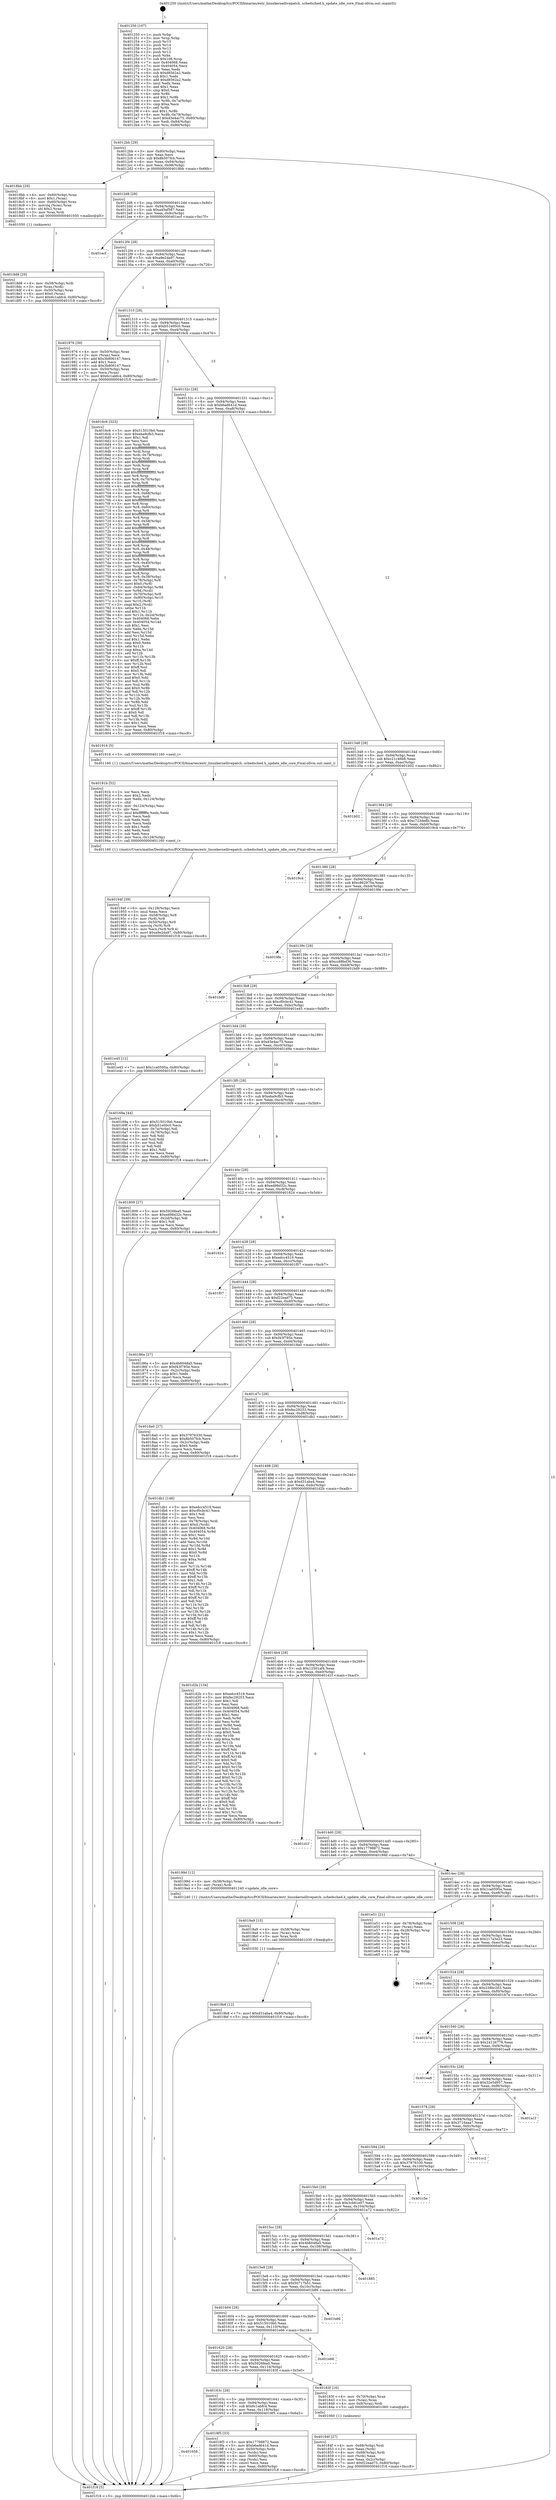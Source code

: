 digraph "0x401250" {
  label = "0x401250 (/mnt/c/Users/mathe/Desktop/tcc/POCII/binaries/extr_linuxkernellivepatch..schedsched.h_update_idle_core_Final-ollvm.out::main(0))"
  labelloc = "t"
  node[shape=record]

  Entry [label="",width=0.3,height=0.3,shape=circle,fillcolor=black,style=filled]
  "0x4012bb" [label="{
     0x4012bb [29]\l
     | [instrs]\l
     &nbsp;&nbsp;0x4012bb \<+3\>: mov -0x80(%rbp),%eax\l
     &nbsp;&nbsp;0x4012be \<+2\>: mov %eax,%ecx\l
     &nbsp;&nbsp;0x4012c0 \<+6\>: sub $0x8b507fcb,%ecx\l
     &nbsp;&nbsp;0x4012c6 \<+6\>: mov %eax,-0x94(%rbp)\l
     &nbsp;&nbsp;0x4012cc \<+6\>: mov %ecx,-0x98(%rbp)\l
     &nbsp;&nbsp;0x4012d2 \<+6\>: je 00000000004018bb \<main+0x66b\>\l
  }"]
  "0x4018bb" [label="{
     0x4018bb [29]\l
     | [instrs]\l
     &nbsp;&nbsp;0x4018bb \<+4\>: mov -0x60(%rbp),%rax\l
     &nbsp;&nbsp;0x4018bf \<+6\>: movl $0x1,(%rax)\l
     &nbsp;&nbsp;0x4018c5 \<+4\>: mov -0x60(%rbp),%rax\l
     &nbsp;&nbsp;0x4018c9 \<+3\>: movslq (%rax),%rax\l
     &nbsp;&nbsp;0x4018cc \<+4\>: shl $0x2,%rax\l
     &nbsp;&nbsp;0x4018d0 \<+3\>: mov %rax,%rdi\l
     &nbsp;&nbsp;0x4018d3 \<+5\>: call 0000000000401050 \<malloc@plt\>\l
     | [calls]\l
     &nbsp;&nbsp;0x401050 \{1\} (unknown)\l
  }"]
  "0x4012d8" [label="{
     0x4012d8 [28]\l
     | [instrs]\l
     &nbsp;&nbsp;0x4012d8 \<+5\>: jmp 00000000004012dd \<main+0x8d\>\l
     &nbsp;&nbsp;0x4012dd \<+6\>: mov -0x94(%rbp),%eax\l
     &nbsp;&nbsp;0x4012e3 \<+5\>: sub $0xa45af587,%eax\l
     &nbsp;&nbsp;0x4012e8 \<+6\>: mov %eax,-0x9c(%rbp)\l
     &nbsp;&nbsp;0x4012ee \<+6\>: je 0000000000401ecf \<main+0xc7f\>\l
  }"]
  Exit [label="",width=0.3,height=0.3,shape=circle,fillcolor=black,style=filled,peripheries=2]
  "0x401ecf" [label="{
     0x401ecf\l
  }", style=dashed]
  "0x4012f4" [label="{
     0x4012f4 [28]\l
     | [instrs]\l
     &nbsp;&nbsp;0x4012f4 \<+5\>: jmp 00000000004012f9 \<main+0xa9\>\l
     &nbsp;&nbsp;0x4012f9 \<+6\>: mov -0x94(%rbp),%eax\l
     &nbsp;&nbsp;0x4012ff \<+5\>: sub $0xa9e2da97,%eax\l
     &nbsp;&nbsp;0x401304 \<+6\>: mov %eax,-0xa0(%rbp)\l
     &nbsp;&nbsp;0x40130a \<+6\>: je 0000000000401976 \<main+0x726\>\l
  }"]
  "0x4019b8" [label="{
     0x4019b8 [12]\l
     | [instrs]\l
     &nbsp;&nbsp;0x4019b8 \<+7\>: movl $0xd31aba4,-0x80(%rbp)\l
     &nbsp;&nbsp;0x4019bf \<+5\>: jmp 0000000000401f18 \<main+0xcc8\>\l
  }"]
  "0x401976" [label="{
     0x401976 [39]\l
     | [instrs]\l
     &nbsp;&nbsp;0x401976 \<+4\>: mov -0x50(%rbp),%rax\l
     &nbsp;&nbsp;0x40197a \<+2\>: mov (%rax),%ecx\l
     &nbsp;&nbsp;0x40197c \<+6\>: add $0x3b806147,%ecx\l
     &nbsp;&nbsp;0x401982 \<+3\>: add $0x1,%ecx\l
     &nbsp;&nbsp;0x401985 \<+6\>: sub $0x3b806147,%ecx\l
     &nbsp;&nbsp;0x40198b \<+4\>: mov -0x50(%rbp),%rax\l
     &nbsp;&nbsp;0x40198f \<+2\>: mov %ecx,(%rax)\l
     &nbsp;&nbsp;0x401991 \<+7\>: movl $0x6c1abfc4,-0x80(%rbp)\l
     &nbsp;&nbsp;0x401998 \<+5\>: jmp 0000000000401f18 \<main+0xcc8\>\l
  }"]
  "0x401310" [label="{
     0x401310 [28]\l
     | [instrs]\l
     &nbsp;&nbsp;0x401310 \<+5\>: jmp 0000000000401315 \<main+0xc5\>\l
     &nbsp;&nbsp;0x401315 \<+6\>: mov -0x94(%rbp),%eax\l
     &nbsp;&nbsp;0x40131b \<+5\>: sub $0xb51e00c0,%eax\l
     &nbsp;&nbsp;0x401320 \<+6\>: mov %eax,-0xa4(%rbp)\l
     &nbsp;&nbsp;0x401326 \<+6\>: je 00000000004016c6 \<main+0x476\>\l
  }"]
  "0x4019a9" [label="{
     0x4019a9 [15]\l
     | [instrs]\l
     &nbsp;&nbsp;0x4019a9 \<+4\>: mov -0x58(%rbp),%rax\l
     &nbsp;&nbsp;0x4019ad \<+3\>: mov (%rax),%rax\l
     &nbsp;&nbsp;0x4019b0 \<+3\>: mov %rax,%rdi\l
     &nbsp;&nbsp;0x4019b3 \<+5\>: call 0000000000401030 \<free@plt\>\l
     | [calls]\l
     &nbsp;&nbsp;0x401030 \{1\} (unknown)\l
  }"]
  "0x4016c6" [label="{
     0x4016c6 [323]\l
     | [instrs]\l
     &nbsp;&nbsp;0x4016c6 \<+5\>: mov $0x515010b0,%eax\l
     &nbsp;&nbsp;0x4016cb \<+5\>: mov $0xeba9cfb3,%ecx\l
     &nbsp;&nbsp;0x4016d0 \<+2\>: mov $0x1,%dl\l
     &nbsp;&nbsp;0x4016d2 \<+2\>: xor %esi,%esi\l
     &nbsp;&nbsp;0x4016d4 \<+3\>: mov %rsp,%rdi\l
     &nbsp;&nbsp;0x4016d7 \<+4\>: add $0xfffffffffffffff0,%rdi\l
     &nbsp;&nbsp;0x4016db \<+3\>: mov %rdi,%rsp\l
     &nbsp;&nbsp;0x4016de \<+4\>: mov %rdi,-0x78(%rbp)\l
     &nbsp;&nbsp;0x4016e2 \<+3\>: mov %rsp,%rdi\l
     &nbsp;&nbsp;0x4016e5 \<+4\>: add $0xfffffffffffffff0,%rdi\l
     &nbsp;&nbsp;0x4016e9 \<+3\>: mov %rdi,%rsp\l
     &nbsp;&nbsp;0x4016ec \<+3\>: mov %rsp,%r8\l
     &nbsp;&nbsp;0x4016ef \<+4\>: add $0xfffffffffffffff0,%r8\l
     &nbsp;&nbsp;0x4016f3 \<+3\>: mov %r8,%rsp\l
     &nbsp;&nbsp;0x4016f6 \<+4\>: mov %r8,-0x70(%rbp)\l
     &nbsp;&nbsp;0x4016fa \<+3\>: mov %rsp,%r8\l
     &nbsp;&nbsp;0x4016fd \<+4\>: add $0xfffffffffffffff0,%r8\l
     &nbsp;&nbsp;0x401701 \<+3\>: mov %r8,%rsp\l
     &nbsp;&nbsp;0x401704 \<+4\>: mov %r8,-0x68(%rbp)\l
     &nbsp;&nbsp;0x401708 \<+3\>: mov %rsp,%r8\l
     &nbsp;&nbsp;0x40170b \<+4\>: add $0xfffffffffffffff0,%r8\l
     &nbsp;&nbsp;0x40170f \<+3\>: mov %r8,%rsp\l
     &nbsp;&nbsp;0x401712 \<+4\>: mov %r8,-0x60(%rbp)\l
     &nbsp;&nbsp;0x401716 \<+3\>: mov %rsp,%r8\l
     &nbsp;&nbsp;0x401719 \<+4\>: add $0xfffffffffffffff0,%r8\l
     &nbsp;&nbsp;0x40171d \<+3\>: mov %r8,%rsp\l
     &nbsp;&nbsp;0x401720 \<+4\>: mov %r8,-0x58(%rbp)\l
     &nbsp;&nbsp;0x401724 \<+3\>: mov %rsp,%r8\l
     &nbsp;&nbsp;0x401727 \<+4\>: add $0xfffffffffffffff0,%r8\l
     &nbsp;&nbsp;0x40172b \<+3\>: mov %r8,%rsp\l
     &nbsp;&nbsp;0x40172e \<+4\>: mov %r8,-0x50(%rbp)\l
     &nbsp;&nbsp;0x401732 \<+3\>: mov %rsp,%r8\l
     &nbsp;&nbsp;0x401735 \<+4\>: add $0xfffffffffffffff0,%r8\l
     &nbsp;&nbsp;0x401739 \<+3\>: mov %r8,%rsp\l
     &nbsp;&nbsp;0x40173c \<+4\>: mov %r8,-0x48(%rbp)\l
     &nbsp;&nbsp;0x401740 \<+3\>: mov %rsp,%r8\l
     &nbsp;&nbsp;0x401743 \<+4\>: add $0xfffffffffffffff0,%r8\l
     &nbsp;&nbsp;0x401747 \<+3\>: mov %r8,%rsp\l
     &nbsp;&nbsp;0x40174a \<+4\>: mov %r8,-0x40(%rbp)\l
     &nbsp;&nbsp;0x40174e \<+3\>: mov %rsp,%r8\l
     &nbsp;&nbsp;0x401751 \<+4\>: add $0xfffffffffffffff0,%r8\l
     &nbsp;&nbsp;0x401755 \<+3\>: mov %r8,%rsp\l
     &nbsp;&nbsp;0x401758 \<+4\>: mov %r8,-0x38(%rbp)\l
     &nbsp;&nbsp;0x40175c \<+4\>: mov -0x78(%rbp),%r8\l
     &nbsp;&nbsp;0x401760 \<+7\>: movl $0x0,(%r8)\l
     &nbsp;&nbsp;0x401767 \<+7\>: mov -0x84(%rbp),%r9d\l
     &nbsp;&nbsp;0x40176e \<+3\>: mov %r9d,(%rdi)\l
     &nbsp;&nbsp;0x401771 \<+4\>: mov -0x70(%rbp),%r8\l
     &nbsp;&nbsp;0x401775 \<+7\>: mov -0x90(%rbp),%r10\l
     &nbsp;&nbsp;0x40177c \<+3\>: mov %r10,(%r8)\l
     &nbsp;&nbsp;0x40177f \<+3\>: cmpl $0x2,(%rdi)\l
     &nbsp;&nbsp;0x401782 \<+4\>: setne %r11b\l
     &nbsp;&nbsp;0x401786 \<+4\>: and $0x1,%r11b\l
     &nbsp;&nbsp;0x40178a \<+4\>: mov %r11b,-0x2d(%rbp)\l
     &nbsp;&nbsp;0x40178e \<+7\>: mov 0x404068,%ebx\l
     &nbsp;&nbsp;0x401795 \<+8\>: mov 0x404054,%r14d\l
     &nbsp;&nbsp;0x40179d \<+3\>: sub $0x1,%esi\l
     &nbsp;&nbsp;0x4017a0 \<+3\>: mov %ebx,%r15d\l
     &nbsp;&nbsp;0x4017a3 \<+3\>: add %esi,%r15d\l
     &nbsp;&nbsp;0x4017a6 \<+4\>: imul %r15d,%ebx\l
     &nbsp;&nbsp;0x4017aa \<+3\>: and $0x1,%ebx\l
     &nbsp;&nbsp;0x4017ad \<+3\>: cmp $0x0,%ebx\l
     &nbsp;&nbsp;0x4017b0 \<+4\>: sete %r11b\l
     &nbsp;&nbsp;0x4017b4 \<+4\>: cmp $0xa,%r14d\l
     &nbsp;&nbsp;0x4017b8 \<+4\>: setl %r12b\l
     &nbsp;&nbsp;0x4017bc \<+3\>: mov %r11b,%r13b\l
     &nbsp;&nbsp;0x4017bf \<+4\>: xor $0xff,%r13b\l
     &nbsp;&nbsp;0x4017c3 \<+3\>: mov %r12b,%sil\l
     &nbsp;&nbsp;0x4017c6 \<+4\>: xor $0xff,%sil\l
     &nbsp;&nbsp;0x4017ca \<+3\>: xor $0x0,%dl\l
     &nbsp;&nbsp;0x4017cd \<+3\>: mov %r13b,%dil\l
     &nbsp;&nbsp;0x4017d0 \<+4\>: and $0x0,%dil\l
     &nbsp;&nbsp;0x4017d4 \<+3\>: and %dl,%r11b\l
     &nbsp;&nbsp;0x4017d7 \<+3\>: mov %sil,%r8b\l
     &nbsp;&nbsp;0x4017da \<+4\>: and $0x0,%r8b\l
     &nbsp;&nbsp;0x4017de \<+3\>: and %dl,%r12b\l
     &nbsp;&nbsp;0x4017e1 \<+3\>: or %r11b,%dil\l
     &nbsp;&nbsp;0x4017e4 \<+3\>: or %r12b,%r8b\l
     &nbsp;&nbsp;0x4017e7 \<+3\>: xor %r8b,%dil\l
     &nbsp;&nbsp;0x4017ea \<+3\>: or %sil,%r13b\l
     &nbsp;&nbsp;0x4017ed \<+4\>: xor $0xff,%r13b\l
     &nbsp;&nbsp;0x4017f1 \<+3\>: or $0x0,%dl\l
     &nbsp;&nbsp;0x4017f4 \<+3\>: and %dl,%r13b\l
     &nbsp;&nbsp;0x4017f7 \<+3\>: or %r13b,%dil\l
     &nbsp;&nbsp;0x4017fa \<+4\>: test $0x1,%dil\l
     &nbsp;&nbsp;0x4017fe \<+3\>: cmovne %ecx,%eax\l
     &nbsp;&nbsp;0x401801 \<+3\>: mov %eax,-0x80(%rbp)\l
     &nbsp;&nbsp;0x401804 \<+5\>: jmp 0000000000401f18 \<main+0xcc8\>\l
  }"]
  "0x40132c" [label="{
     0x40132c [28]\l
     | [instrs]\l
     &nbsp;&nbsp;0x40132c \<+5\>: jmp 0000000000401331 \<main+0xe1\>\l
     &nbsp;&nbsp;0x401331 \<+6\>: mov -0x94(%rbp),%eax\l
     &nbsp;&nbsp;0x401337 \<+5\>: sub $0xb6ad641d,%eax\l
     &nbsp;&nbsp;0x40133c \<+6\>: mov %eax,-0xa8(%rbp)\l
     &nbsp;&nbsp;0x401342 \<+6\>: je 0000000000401916 \<main+0x6c6\>\l
  }"]
  "0x40194f" [label="{
     0x40194f [39]\l
     | [instrs]\l
     &nbsp;&nbsp;0x40194f \<+6\>: mov -0x128(%rbp),%ecx\l
     &nbsp;&nbsp;0x401955 \<+3\>: imul %eax,%ecx\l
     &nbsp;&nbsp;0x401958 \<+4\>: mov -0x58(%rbp),%r8\l
     &nbsp;&nbsp;0x40195c \<+3\>: mov (%r8),%r8\l
     &nbsp;&nbsp;0x40195f \<+4\>: mov -0x50(%rbp),%r9\l
     &nbsp;&nbsp;0x401963 \<+3\>: movslq (%r9),%r9\l
     &nbsp;&nbsp;0x401966 \<+4\>: mov %ecx,(%r8,%r9,4)\l
     &nbsp;&nbsp;0x40196a \<+7\>: movl $0xa9e2da97,-0x80(%rbp)\l
     &nbsp;&nbsp;0x401971 \<+5\>: jmp 0000000000401f18 \<main+0xcc8\>\l
  }"]
  "0x401916" [label="{
     0x401916 [5]\l
     | [instrs]\l
     &nbsp;&nbsp;0x401916 \<+5\>: call 0000000000401160 \<next_i\>\l
     | [calls]\l
     &nbsp;&nbsp;0x401160 \{1\} (/mnt/c/Users/mathe/Desktop/tcc/POCII/binaries/extr_linuxkernellivepatch..schedsched.h_update_idle_core_Final-ollvm.out::next_i)\l
  }"]
  "0x401348" [label="{
     0x401348 [28]\l
     | [instrs]\l
     &nbsp;&nbsp;0x401348 \<+5\>: jmp 000000000040134d \<main+0xfd\>\l
     &nbsp;&nbsp;0x40134d \<+6\>: mov -0x94(%rbp),%eax\l
     &nbsp;&nbsp;0x401353 \<+5\>: sub $0xc21c46b8,%eax\l
     &nbsp;&nbsp;0x401358 \<+6\>: mov %eax,-0xac(%rbp)\l
     &nbsp;&nbsp;0x40135e \<+6\>: je 0000000000401b02 \<main+0x8b2\>\l
  }"]
  "0x40191b" [label="{
     0x40191b [52]\l
     | [instrs]\l
     &nbsp;&nbsp;0x40191b \<+2\>: xor %ecx,%ecx\l
     &nbsp;&nbsp;0x40191d \<+5\>: mov $0x2,%edx\l
     &nbsp;&nbsp;0x401922 \<+6\>: mov %edx,-0x124(%rbp)\l
     &nbsp;&nbsp;0x401928 \<+1\>: cltd\l
     &nbsp;&nbsp;0x401929 \<+6\>: mov -0x124(%rbp),%esi\l
     &nbsp;&nbsp;0x40192f \<+2\>: idiv %esi\l
     &nbsp;&nbsp;0x401931 \<+6\>: imul $0xfffffffe,%edx,%edx\l
     &nbsp;&nbsp;0x401937 \<+2\>: mov %ecx,%edi\l
     &nbsp;&nbsp;0x401939 \<+2\>: sub %edx,%edi\l
     &nbsp;&nbsp;0x40193b \<+2\>: mov %ecx,%edx\l
     &nbsp;&nbsp;0x40193d \<+3\>: sub $0x1,%edx\l
     &nbsp;&nbsp;0x401940 \<+2\>: add %edx,%edi\l
     &nbsp;&nbsp;0x401942 \<+2\>: sub %edi,%ecx\l
     &nbsp;&nbsp;0x401944 \<+6\>: mov %ecx,-0x128(%rbp)\l
     &nbsp;&nbsp;0x40194a \<+5\>: call 0000000000401160 \<next_i\>\l
     | [calls]\l
     &nbsp;&nbsp;0x401160 \{1\} (/mnt/c/Users/mathe/Desktop/tcc/POCII/binaries/extr_linuxkernellivepatch..schedsched.h_update_idle_core_Final-ollvm.out::next_i)\l
  }"]
  "0x401b02" [label="{
     0x401b02\l
  }", style=dashed]
  "0x401364" [label="{
     0x401364 [28]\l
     | [instrs]\l
     &nbsp;&nbsp;0x401364 \<+5\>: jmp 0000000000401369 \<main+0x119\>\l
     &nbsp;&nbsp;0x401369 \<+6\>: mov -0x94(%rbp),%eax\l
     &nbsp;&nbsp;0x40136f \<+5\>: sub $0xc723de8b,%eax\l
     &nbsp;&nbsp;0x401374 \<+6\>: mov %eax,-0xb0(%rbp)\l
     &nbsp;&nbsp;0x40137a \<+6\>: je 00000000004019c4 \<main+0x774\>\l
  }"]
  "0x401658" [label="{
     0x401658\l
  }", style=dashed]
  "0x4019c4" [label="{
     0x4019c4\l
  }", style=dashed]
  "0x401380" [label="{
     0x401380 [28]\l
     | [instrs]\l
     &nbsp;&nbsp;0x401380 \<+5\>: jmp 0000000000401385 \<main+0x135\>\l
     &nbsp;&nbsp;0x401385 \<+6\>: mov -0x94(%rbp),%eax\l
     &nbsp;&nbsp;0x40138b \<+5\>: sub $0xc862970a,%eax\l
     &nbsp;&nbsp;0x401390 \<+6\>: mov %eax,-0xb4(%rbp)\l
     &nbsp;&nbsp;0x401396 \<+6\>: je 00000000004019fe \<main+0x7ae\>\l
  }"]
  "0x4018f5" [label="{
     0x4018f5 [33]\l
     | [instrs]\l
     &nbsp;&nbsp;0x4018f5 \<+5\>: mov $0x17798872,%eax\l
     &nbsp;&nbsp;0x4018fa \<+5\>: mov $0xb6ad641d,%ecx\l
     &nbsp;&nbsp;0x4018ff \<+4\>: mov -0x50(%rbp),%rdx\l
     &nbsp;&nbsp;0x401903 \<+2\>: mov (%rdx),%esi\l
     &nbsp;&nbsp;0x401905 \<+4\>: mov -0x60(%rbp),%rdx\l
     &nbsp;&nbsp;0x401909 \<+2\>: cmp (%rdx),%esi\l
     &nbsp;&nbsp;0x40190b \<+3\>: cmovl %ecx,%eax\l
     &nbsp;&nbsp;0x40190e \<+3\>: mov %eax,-0x80(%rbp)\l
     &nbsp;&nbsp;0x401911 \<+5\>: jmp 0000000000401f18 \<main+0xcc8\>\l
  }"]
  "0x4019fe" [label="{
     0x4019fe\l
  }", style=dashed]
  "0x40139c" [label="{
     0x40139c [28]\l
     | [instrs]\l
     &nbsp;&nbsp;0x40139c \<+5\>: jmp 00000000004013a1 \<main+0x151\>\l
     &nbsp;&nbsp;0x4013a1 \<+6\>: mov -0x94(%rbp),%eax\l
     &nbsp;&nbsp;0x4013a7 \<+5\>: sub $0xcc68bd36,%eax\l
     &nbsp;&nbsp;0x4013ac \<+6\>: mov %eax,-0xb8(%rbp)\l
     &nbsp;&nbsp;0x4013b2 \<+6\>: je 0000000000401bd9 \<main+0x989\>\l
  }"]
  "0x4018d8" [label="{
     0x4018d8 [29]\l
     | [instrs]\l
     &nbsp;&nbsp;0x4018d8 \<+4\>: mov -0x58(%rbp),%rdi\l
     &nbsp;&nbsp;0x4018dc \<+3\>: mov %rax,(%rdi)\l
     &nbsp;&nbsp;0x4018df \<+4\>: mov -0x50(%rbp),%rax\l
     &nbsp;&nbsp;0x4018e3 \<+6\>: movl $0x0,(%rax)\l
     &nbsp;&nbsp;0x4018e9 \<+7\>: movl $0x6c1abfc4,-0x80(%rbp)\l
     &nbsp;&nbsp;0x4018f0 \<+5\>: jmp 0000000000401f18 \<main+0xcc8\>\l
  }"]
  "0x401bd9" [label="{
     0x401bd9\l
  }", style=dashed]
  "0x4013b8" [label="{
     0x4013b8 [28]\l
     | [instrs]\l
     &nbsp;&nbsp;0x4013b8 \<+5\>: jmp 00000000004013bd \<main+0x16d\>\l
     &nbsp;&nbsp;0x4013bd \<+6\>: mov -0x94(%rbp),%eax\l
     &nbsp;&nbsp;0x4013c3 \<+5\>: sub $0xcf0cbc41,%eax\l
     &nbsp;&nbsp;0x4013c8 \<+6\>: mov %eax,-0xbc(%rbp)\l
     &nbsp;&nbsp;0x4013ce \<+6\>: je 0000000000401e45 \<main+0xbf5\>\l
  }"]
  "0x40184f" [label="{
     0x40184f [27]\l
     | [instrs]\l
     &nbsp;&nbsp;0x40184f \<+4\>: mov -0x68(%rbp),%rdi\l
     &nbsp;&nbsp;0x401853 \<+2\>: mov %eax,(%rdi)\l
     &nbsp;&nbsp;0x401855 \<+4\>: mov -0x68(%rbp),%rdi\l
     &nbsp;&nbsp;0x401859 \<+2\>: mov (%rdi),%eax\l
     &nbsp;&nbsp;0x40185b \<+3\>: mov %eax,-0x2c(%rbp)\l
     &nbsp;&nbsp;0x40185e \<+7\>: movl $0xf22ead75,-0x80(%rbp)\l
     &nbsp;&nbsp;0x401865 \<+5\>: jmp 0000000000401f18 \<main+0xcc8\>\l
  }"]
  "0x401e45" [label="{
     0x401e45 [12]\l
     | [instrs]\l
     &nbsp;&nbsp;0x401e45 \<+7\>: movl $0x1ca0595a,-0x80(%rbp)\l
     &nbsp;&nbsp;0x401e4c \<+5\>: jmp 0000000000401f18 \<main+0xcc8\>\l
  }"]
  "0x4013d4" [label="{
     0x4013d4 [28]\l
     | [instrs]\l
     &nbsp;&nbsp;0x4013d4 \<+5\>: jmp 00000000004013d9 \<main+0x189\>\l
     &nbsp;&nbsp;0x4013d9 \<+6\>: mov -0x94(%rbp),%eax\l
     &nbsp;&nbsp;0x4013df \<+5\>: sub $0xd3e4ac75,%eax\l
     &nbsp;&nbsp;0x4013e4 \<+6\>: mov %eax,-0xc0(%rbp)\l
     &nbsp;&nbsp;0x4013ea \<+6\>: je 000000000040169a \<main+0x44a\>\l
  }"]
  "0x40163c" [label="{
     0x40163c [28]\l
     | [instrs]\l
     &nbsp;&nbsp;0x40163c \<+5\>: jmp 0000000000401641 \<main+0x3f1\>\l
     &nbsp;&nbsp;0x401641 \<+6\>: mov -0x94(%rbp),%eax\l
     &nbsp;&nbsp;0x401647 \<+5\>: sub $0x6c1abfc4,%eax\l
     &nbsp;&nbsp;0x40164c \<+6\>: mov %eax,-0x118(%rbp)\l
     &nbsp;&nbsp;0x401652 \<+6\>: je 00000000004018f5 \<main+0x6a5\>\l
  }"]
  "0x40169a" [label="{
     0x40169a [44]\l
     | [instrs]\l
     &nbsp;&nbsp;0x40169a \<+5\>: mov $0x515010b0,%eax\l
     &nbsp;&nbsp;0x40169f \<+5\>: mov $0xb51e00c0,%ecx\l
     &nbsp;&nbsp;0x4016a4 \<+3\>: mov -0x7a(%rbp),%dl\l
     &nbsp;&nbsp;0x4016a7 \<+4\>: mov -0x79(%rbp),%sil\l
     &nbsp;&nbsp;0x4016ab \<+3\>: mov %dl,%dil\l
     &nbsp;&nbsp;0x4016ae \<+3\>: and %sil,%dil\l
     &nbsp;&nbsp;0x4016b1 \<+3\>: xor %sil,%dl\l
     &nbsp;&nbsp;0x4016b4 \<+3\>: or %dl,%dil\l
     &nbsp;&nbsp;0x4016b7 \<+4\>: test $0x1,%dil\l
     &nbsp;&nbsp;0x4016bb \<+3\>: cmovne %ecx,%eax\l
     &nbsp;&nbsp;0x4016be \<+3\>: mov %eax,-0x80(%rbp)\l
     &nbsp;&nbsp;0x4016c1 \<+5\>: jmp 0000000000401f18 \<main+0xcc8\>\l
  }"]
  "0x4013f0" [label="{
     0x4013f0 [28]\l
     | [instrs]\l
     &nbsp;&nbsp;0x4013f0 \<+5\>: jmp 00000000004013f5 \<main+0x1a5\>\l
     &nbsp;&nbsp;0x4013f5 \<+6\>: mov -0x94(%rbp),%eax\l
     &nbsp;&nbsp;0x4013fb \<+5\>: sub $0xeba9cfb3,%eax\l
     &nbsp;&nbsp;0x401400 \<+6\>: mov %eax,-0xc4(%rbp)\l
     &nbsp;&nbsp;0x401406 \<+6\>: je 0000000000401809 \<main+0x5b9\>\l
  }"]
  "0x401f18" [label="{
     0x401f18 [5]\l
     | [instrs]\l
     &nbsp;&nbsp;0x401f18 \<+5\>: jmp 00000000004012bb \<main+0x6b\>\l
  }"]
  "0x401250" [label="{
     0x401250 [107]\l
     | [instrs]\l
     &nbsp;&nbsp;0x401250 \<+1\>: push %rbp\l
     &nbsp;&nbsp;0x401251 \<+3\>: mov %rsp,%rbp\l
     &nbsp;&nbsp;0x401254 \<+2\>: push %r15\l
     &nbsp;&nbsp;0x401256 \<+2\>: push %r14\l
     &nbsp;&nbsp;0x401258 \<+2\>: push %r13\l
     &nbsp;&nbsp;0x40125a \<+2\>: push %r12\l
     &nbsp;&nbsp;0x40125c \<+1\>: push %rbx\l
     &nbsp;&nbsp;0x40125d \<+7\>: sub $0x108,%rsp\l
     &nbsp;&nbsp;0x401264 \<+7\>: mov 0x404068,%eax\l
     &nbsp;&nbsp;0x40126b \<+7\>: mov 0x404054,%ecx\l
     &nbsp;&nbsp;0x401272 \<+2\>: mov %eax,%edx\l
     &nbsp;&nbsp;0x401274 \<+6\>: sub $0xd8562a2,%edx\l
     &nbsp;&nbsp;0x40127a \<+3\>: sub $0x1,%edx\l
     &nbsp;&nbsp;0x40127d \<+6\>: add $0xd8562a2,%edx\l
     &nbsp;&nbsp;0x401283 \<+3\>: imul %edx,%eax\l
     &nbsp;&nbsp;0x401286 \<+3\>: and $0x1,%eax\l
     &nbsp;&nbsp;0x401289 \<+3\>: cmp $0x0,%eax\l
     &nbsp;&nbsp;0x40128c \<+4\>: sete %r8b\l
     &nbsp;&nbsp;0x401290 \<+4\>: and $0x1,%r8b\l
     &nbsp;&nbsp;0x401294 \<+4\>: mov %r8b,-0x7a(%rbp)\l
     &nbsp;&nbsp;0x401298 \<+3\>: cmp $0xa,%ecx\l
     &nbsp;&nbsp;0x40129b \<+4\>: setl %r8b\l
     &nbsp;&nbsp;0x40129f \<+4\>: and $0x1,%r8b\l
     &nbsp;&nbsp;0x4012a3 \<+4\>: mov %r8b,-0x79(%rbp)\l
     &nbsp;&nbsp;0x4012a7 \<+7\>: movl $0xd3e4ac75,-0x80(%rbp)\l
     &nbsp;&nbsp;0x4012ae \<+6\>: mov %edi,-0x84(%rbp)\l
     &nbsp;&nbsp;0x4012b4 \<+7\>: mov %rsi,-0x90(%rbp)\l
  }"]
  "0x40183f" [label="{
     0x40183f [16]\l
     | [instrs]\l
     &nbsp;&nbsp;0x40183f \<+4\>: mov -0x70(%rbp),%rax\l
     &nbsp;&nbsp;0x401843 \<+3\>: mov (%rax),%rax\l
     &nbsp;&nbsp;0x401846 \<+4\>: mov 0x8(%rax),%rdi\l
     &nbsp;&nbsp;0x40184a \<+5\>: call 0000000000401060 \<atoi@plt\>\l
     | [calls]\l
     &nbsp;&nbsp;0x401060 \{1\} (unknown)\l
  }"]
  "0x401620" [label="{
     0x401620 [28]\l
     | [instrs]\l
     &nbsp;&nbsp;0x401620 \<+5\>: jmp 0000000000401625 \<main+0x3d5\>\l
     &nbsp;&nbsp;0x401625 \<+6\>: mov -0x94(%rbp),%eax\l
     &nbsp;&nbsp;0x40162b \<+5\>: sub $0x5926fea0,%eax\l
     &nbsp;&nbsp;0x401630 \<+6\>: mov %eax,-0x114(%rbp)\l
     &nbsp;&nbsp;0x401636 \<+6\>: je 000000000040183f \<main+0x5ef\>\l
  }"]
  "0x401809" [label="{
     0x401809 [27]\l
     | [instrs]\l
     &nbsp;&nbsp;0x401809 \<+5\>: mov $0x5926fea0,%eax\l
     &nbsp;&nbsp;0x40180e \<+5\>: mov $0xed98d32c,%ecx\l
     &nbsp;&nbsp;0x401813 \<+3\>: mov -0x2d(%rbp),%dl\l
     &nbsp;&nbsp;0x401816 \<+3\>: test $0x1,%dl\l
     &nbsp;&nbsp;0x401819 \<+3\>: cmovne %ecx,%eax\l
     &nbsp;&nbsp;0x40181c \<+3\>: mov %eax,-0x80(%rbp)\l
     &nbsp;&nbsp;0x40181f \<+5\>: jmp 0000000000401f18 \<main+0xcc8\>\l
  }"]
  "0x40140c" [label="{
     0x40140c [28]\l
     | [instrs]\l
     &nbsp;&nbsp;0x40140c \<+5\>: jmp 0000000000401411 \<main+0x1c1\>\l
     &nbsp;&nbsp;0x401411 \<+6\>: mov -0x94(%rbp),%eax\l
     &nbsp;&nbsp;0x401417 \<+5\>: sub $0xed98d32c,%eax\l
     &nbsp;&nbsp;0x40141c \<+6\>: mov %eax,-0xc8(%rbp)\l
     &nbsp;&nbsp;0x401422 \<+6\>: je 0000000000401824 \<main+0x5d4\>\l
  }"]
  "0x401e66" [label="{
     0x401e66\l
  }", style=dashed]
  "0x401824" [label="{
     0x401824\l
  }", style=dashed]
  "0x401428" [label="{
     0x401428 [28]\l
     | [instrs]\l
     &nbsp;&nbsp;0x401428 \<+5\>: jmp 000000000040142d \<main+0x1dd\>\l
     &nbsp;&nbsp;0x40142d \<+6\>: mov -0x94(%rbp),%eax\l
     &nbsp;&nbsp;0x401433 \<+5\>: sub $0xedcc4519,%eax\l
     &nbsp;&nbsp;0x401438 \<+6\>: mov %eax,-0xcc(%rbp)\l
     &nbsp;&nbsp;0x40143e \<+6\>: je 0000000000401f07 \<main+0xcb7\>\l
  }"]
  "0x401604" [label="{
     0x401604 [28]\l
     | [instrs]\l
     &nbsp;&nbsp;0x401604 \<+5\>: jmp 0000000000401609 \<main+0x3b9\>\l
     &nbsp;&nbsp;0x401609 \<+6\>: mov -0x94(%rbp),%eax\l
     &nbsp;&nbsp;0x40160f \<+5\>: sub $0x515010b0,%eax\l
     &nbsp;&nbsp;0x401614 \<+6\>: mov %eax,-0x110(%rbp)\l
     &nbsp;&nbsp;0x40161a \<+6\>: je 0000000000401e66 \<main+0xc16\>\l
  }"]
  "0x401f07" [label="{
     0x401f07\l
  }", style=dashed]
  "0x401444" [label="{
     0x401444 [28]\l
     | [instrs]\l
     &nbsp;&nbsp;0x401444 \<+5\>: jmp 0000000000401449 \<main+0x1f9\>\l
     &nbsp;&nbsp;0x401449 \<+6\>: mov -0x94(%rbp),%eax\l
     &nbsp;&nbsp;0x40144f \<+5\>: sub $0xf22ead75,%eax\l
     &nbsp;&nbsp;0x401454 \<+6\>: mov %eax,-0xd0(%rbp)\l
     &nbsp;&nbsp;0x40145a \<+6\>: je 000000000040186a \<main+0x61a\>\l
  }"]
  "0x401b86" [label="{
     0x401b86\l
  }", style=dashed]
  "0x40186a" [label="{
     0x40186a [27]\l
     | [instrs]\l
     &nbsp;&nbsp;0x40186a \<+5\>: mov $0x4b6048a5,%eax\l
     &nbsp;&nbsp;0x40186f \<+5\>: mov $0xf43f785e,%ecx\l
     &nbsp;&nbsp;0x401874 \<+3\>: mov -0x2c(%rbp),%edx\l
     &nbsp;&nbsp;0x401877 \<+3\>: cmp $0x1,%edx\l
     &nbsp;&nbsp;0x40187a \<+3\>: cmovl %ecx,%eax\l
     &nbsp;&nbsp;0x40187d \<+3\>: mov %eax,-0x80(%rbp)\l
     &nbsp;&nbsp;0x401880 \<+5\>: jmp 0000000000401f18 \<main+0xcc8\>\l
  }"]
  "0x401460" [label="{
     0x401460 [28]\l
     | [instrs]\l
     &nbsp;&nbsp;0x401460 \<+5\>: jmp 0000000000401465 \<main+0x215\>\l
     &nbsp;&nbsp;0x401465 \<+6\>: mov -0x94(%rbp),%eax\l
     &nbsp;&nbsp;0x40146b \<+5\>: sub $0xf43f785e,%eax\l
     &nbsp;&nbsp;0x401470 \<+6\>: mov %eax,-0xd4(%rbp)\l
     &nbsp;&nbsp;0x401476 \<+6\>: je 00000000004018a0 \<main+0x650\>\l
  }"]
  "0x4015e8" [label="{
     0x4015e8 [28]\l
     | [instrs]\l
     &nbsp;&nbsp;0x4015e8 \<+5\>: jmp 00000000004015ed \<main+0x39d\>\l
     &nbsp;&nbsp;0x4015ed \<+6\>: mov -0x94(%rbp),%eax\l
     &nbsp;&nbsp;0x4015f3 \<+5\>: sub $0x50717b51,%eax\l
     &nbsp;&nbsp;0x4015f8 \<+6\>: mov %eax,-0x10c(%rbp)\l
     &nbsp;&nbsp;0x4015fe \<+6\>: je 0000000000401b86 \<main+0x936\>\l
  }"]
  "0x4018a0" [label="{
     0x4018a0 [27]\l
     | [instrs]\l
     &nbsp;&nbsp;0x4018a0 \<+5\>: mov $0x37976330,%eax\l
     &nbsp;&nbsp;0x4018a5 \<+5\>: mov $0x8b507fcb,%ecx\l
     &nbsp;&nbsp;0x4018aa \<+3\>: mov -0x2c(%rbp),%edx\l
     &nbsp;&nbsp;0x4018ad \<+3\>: cmp $0x0,%edx\l
     &nbsp;&nbsp;0x4018b0 \<+3\>: cmove %ecx,%eax\l
     &nbsp;&nbsp;0x4018b3 \<+3\>: mov %eax,-0x80(%rbp)\l
     &nbsp;&nbsp;0x4018b6 \<+5\>: jmp 0000000000401f18 \<main+0xcc8\>\l
  }"]
  "0x40147c" [label="{
     0x40147c [28]\l
     | [instrs]\l
     &nbsp;&nbsp;0x40147c \<+5\>: jmp 0000000000401481 \<main+0x231\>\l
     &nbsp;&nbsp;0x401481 \<+6\>: mov -0x94(%rbp),%eax\l
     &nbsp;&nbsp;0x401487 \<+5\>: sub $0xfec29253,%eax\l
     &nbsp;&nbsp;0x40148c \<+6\>: mov %eax,-0xd8(%rbp)\l
     &nbsp;&nbsp;0x401492 \<+6\>: je 0000000000401db1 \<main+0xb61\>\l
  }"]
  "0x401885" [label="{
     0x401885\l
  }", style=dashed]
  "0x401db1" [label="{
     0x401db1 [148]\l
     | [instrs]\l
     &nbsp;&nbsp;0x401db1 \<+5\>: mov $0xedcc4519,%eax\l
     &nbsp;&nbsp;0x401db6 \<+5\>: mov $0xcf0cbc41,%ecx\l
     &nbsp;&nbsp;0x401dbb \<+2\>: mov $0x1,%dl\l
     &nbsp;&nbsp;0x401dbd \<+2\>: xor %esi,%esi\l
     &nbsp;&nbsp;0x401dbf \<+4\>: mov -0x78(%rbp),%rdi\l
     &nbsp;&nbsp;0x401dc3 \<+6\>: movl $0x0,(%rdi)\l
     &nbsp;&nbsp;0x401dc9 \<+8\>: mov 0x404068,%r8d\l
     &nbsp;&nbsp;0x401dd1 \<+8\>: mov 0x404054,%r9d\l
     &nbsp;&nbsp;0x401dd9 \<+3\>: sub $0x1,%esi\l
     &nbsp;&nbsp;0x401ddc \<+3\>: mov %r8d,%r10d\l
     &nbsp;&nbsp;0x401ddf \<+3\>: add %esi,%r10d\l
     &nbsp;&nbsp;0x401de2 \<+4\>: imul %r10d,%r8d\l
     &nbsp;&nbsp;0x401de6 \<+4\>: and $0x1,%r8d\l
     &nbsp;&nbsp;0x401dea \<+4\>: cmp $0x0,%r8d\l
     &nbsp;&nbsp;0x401dee \<+4\>: sete %r11b\l
     &nbsp;&nbsp;0x401df2 \<+4\>: cmp $0xa,%r9d\l
     &nbsp;&nbsp;0x401df6 \<+3\>: setl %bl\l
     &nbsp;&nbsp;0x401df9 \<+3\>: mov %r11b,%r14b\l
     &nbsp;&nbsp;0x401dfc \<+4\>: xor $0xff,%r14b\l
     &nbsp;&nbsp;0x401e00 \<+3\>: mov %bl,%r15b\l
     &nbsp;&nbsp;0x401e03 \<+4\>: xor $0xff,%r15b\l
     &nbsp;&nbsp;0x401e07 \<+3\>: xor $0x1,%dl\l
     &nbsp;&nbsp;0x401e0a \<+3\>: mov %r14b,%r12b\l
     &nbsp;&nbsp;0x401e0d \<+4\>: and $0xff,%r12b\l
     &nbsp;&nbsp;0x401e11 \<+3\>: and %dl,%r11b\l
     &nbsp;&nbsp;0x401e14 \<+3\>: mov %r15b,%r13b\l
     &nbsp;&nbsp;0x401e17 \<+4\>: and $0xff,%r13b\l
     &nbsp;&nbsp;0x401e1b \<+2\>: and %dl,%bl\l
     &nbsp;&nbsp;0x401e1d \<+3\>: or %r11b,%r12b\l
     &nbsp;&nbsp;0x401e20 \<+3\>: or %bl,%r13b\l
     &nbsp;&nbsp;0x401e23 \<+3\>: xor %r13b,%r12b\l
     &nbsp;&nbsp;0x401e26 \<+3\>: or %r15b,%r14b\l
     &nbsp;&nbsp;0x401e29 \<+4\>: xor $0xff,%r14b\l
     &nbsp;&nbsp;0x401e2d \<+3\>: or $0x1,%dl\l
     &nbsp;&nbsp;0x401e30 \<+3\>: and %dl,%r14b\l
     &nbsp;&nbsp;0x401e33 \<+3\>: or %r14b,%r12b\l
     &nbsp;&nbsp;0x401e36 \<+4\>: test $0x1,%r12b\l
     &nbsp;&nbsp;0x401e3a \<+3\>: cmovne %ecx,%eax\l
     &nbsp;&nbsp;0x401e3d \<+3\>: mov %eax,-0x80(%rbp)\l
     &nbsp;&nbsp;0x401e40 \<+5\>: jmp 0000000000401f18 \<main+0xcc8\>\l
  }"]
  "0x401498" [label="{
     0x401498 [28]\l
     | [instrs]\l
     &nbsp;&nbsp;0x401498 \<+5\>: jmp 000000000040149d \<main+0x24d\>\l
     &nbsp;&nbsp;0x40149d \<+6\>: mov -0x94(%rbp),%eax\l
     &nbsp;&nbsp;0x4014a3 \<+5\>: sub $0xd31aba4,%eax\l
     &nbsp;&nbsp;0x4014a8 \<+6\>: mov %eax,-0xdc(%rbp)\l
     &nbsp;&nbsp;0x4014ae \<+6\>: je 0000000000401d2b \<main+0xadb\>\l
  }"]
  "0x4015cc" [label="{
     0x4015cc [28]\l
     | [instrs]\l
     &nbsp;&nbsp;0x4015cc \<+5\>: jmp 00000000004015d1 \<main+0x381\>\l
     &nbsp;&nbsp;0x4015d1 \<+6\>: mov -0x94(%rbp),%eax\l
     &nbsp;&nbsp;0x4015d7 \<+5\>: sub $0x4b6048a5,%eax\l
     &nbsp;&nbsp;0x4015dc \<+6\>: mov %eax,-0x108(%rbp)\l
     &nbsp;&nbsp;0x4015e2 \<+6\>: je 0000000000401885 \<main+0x635\>\l
  }"]
  "0x401d2b" [label="{
     0x401d2b [134]\l
     | [instrs]\l
     &nbsp;&nbsp;0x401d2b \<+5\>: mov $0xedcc4519,%eax\l
     &nbsp;&nbsp;0x401d30 \<+5\>: mov $0xfec29253,%ecx\l
     &nbsp;&nbsp;0x401d35 \<+2\>: mov $0x1,%dl\l
     &nbsp;&nbsp;0x401d37 \<+2\>: xor %esi,%esi\l
     &nbsp;&nbsp;0x401d39 \<+7\>: mov 0x404068,%edi\l
     &nbsp;&nbsp;0x401d40 \<+8\>: mov 0x404054,%r8d\l
     &nbsp;&nbsp;0x401d48 \<+3\>: sub $0x1,%esi\l
     &nbsp;&nbsp;0x401d4b \<+3\>: mov %edi,%r9d\l
     &nbsp;&nbsp;0x401d4e \<+3\>: add %esi,%r9d\l
     &nbsp;&nbsp;0x401d51 \<+4\>: imul %r9d,%edi\l
     &nbsp;&nbsp;0x401d55 \<+3\>: and $0x1,%edi\l
     &nbsp;&nbsp;0x401d58 \<+3\>: cmp $0x0,%edi\l
     &nbsp;&nbsp;0x401d5b \<+4\>: sete %r10b\l
     &nbsp;&nbsp;0x401d5f \<+4\>: cmp $0xa,%r8d\l
     &nbsp;&nbsp;0x401d63 \<+4\>: setl %r11b\l
     &nbsp;&nbsp;0x401d67 \<+3\>: mov %r10b,%bl\l
     &nbsp;&nbsp;0x401d6a \<+3\>: xor $0xff,%bl\l
     &nbsp;&nbsp;0x401d6d \<+3\>: mov %r11b,%r14b\l
     &nbsp;&nbsp;0x401d70 \<+4\>: xor $0xff,%r14b\l
     &nbsp;&nbsp;0x401d74 \<+3\>: xor $0x0,%dl\l
     &nbsp;&nbsp;0x401d77 \<+3\>: mov %bl,%r15b\l
     &nbsp;&nbsp;0x401d7a \<+4\>: and $0x0,%r15b\l
     &nbsp;&nbsp;0x401d7e \<+3\>: and %dl,%r10b\l
     &nbsp;&nbsp;0x401d81 \<+3\>: mov %r14b,%r12b\l
     &nbsp;&nbsp;0x401d84 \<+4\>: and $0x0,%r12b\l
     &nbsp;&nbsp;0x401d88 \<+3\>: and %dl,%r11b\l
     &nbsp;&nbsp;0x401d8b \<+3\>: or %r10b,%r15b\l
     &nbsp;&nbsp;0x401d8e \<+3\>: or %r11b,%r12b\l
     &nbsp;&nbsp;0x401d91 \<+3\>: xor %r12b,%r15b\l
     &nbsp;&nbsp;0x401d94 \<+3\>: or %r14b,%bl\l
     &nbsp;&nbsp;0x401d97 \<+3\>: xor $0xff,%bl\l
     &nbsp;&nbsp;0x401d9a \<+3\>: or $0x0,%dl\l
     &nbsp;&nbsp;0x401d9d \<+2\>: and %dl,%bl\l
     &nbsp;&nbsp;0x401d9f \<+3\>: or %bl,%r15b\l
     &nbsp;&nbsp;0x401da2 \<+4\>: test $0x1,%r15b\l
     &nbsp;&nbsp;0x401da6 \<+3\>: cmovne %ecx,%eax\l
     &nbsp;&nbsp;0x401da9 \<+3\>: mov %eax,-0x80(%rbp)\l
     &nbsp;&nbsp;0x401dac \<+5\>: jmp 0000000000401f18 \<main+0xcc8\>\l
  }"]
  "0x4014b4" [label="{
     0x4014b4 [28]\l
     | [instrs]\l
     &nbsp;&nbsp;0x4014b4 \<+5\>: jmp 00000000004014b9 \<main+0x269\>\l
     &nbsp;&nbsp;0x4014b9 \<+6\>: mov -0x94(%rbp),%eax\l
     &nbsp;&nbsp;0x4014bf \<+5\>: sub $0x12501af4,%eax\l
     &nbsp;&nbsp;0x4014c4 \<+6\>: mov %eax,-0xe0(%rbp)\l
     &nbsp;&nbsp;0x4014ca \<+6\>: je 0000000000401d1f \<main+0xacf\>\l
  }"]
  "0x401a72" [label="{
     0x401a72\l
  }", style=dashed]
  "0x401d1f" [label="{
     0x401d1f\l
  }", style=dashed]
  "0x4014d0" [label="{
     0x4014d0 [28]\l
     | [instrs]\l
     &nbsp;&nbsp;0x4014d0 \<+5\>: jmp 00000000004014d5 \<main+0x285\>\l
     &nbsp;&nbsp;0x4014d5 \<+6\>: mov -0x94(%rbp),%eax\l
     &nbsp;&nbsp;0x4014db \<+5\>: sub $0x17798872,%eax\l
     &nbsp;&nbsp;0x4014e0 \<+6\>: mov %eax,-0xe4(%rbp)\l
     &nbsp;&nbsp;0x4014e6 \<+6\>: je 000000000040199d \<main+0x74d\>\l
  }"]
  "0x4015b0" [label="{
     0x4015b0 [28]\l
     | [instrs]\l
     &nbsp;&nbsp;0x4015b0 \<+5\>: jmp 00000000004015b5 \<main+0x365\>\l
     &nbsp;&nbsp;0x4015b5 \<+6\>: mov -0x94(%rbp),%eax\l
     &nbsp;&nbsp;0x4015bb \<+5\>: sub $0x3cb61e07,%eax\l
     &nbsp;&nbsp;0x4015c0 \<+6\>: mov %eax,-0x104(%rbp)\l
     &nbsp;&nbsp;0x4015c6 \<+6\>: je 0000000000401a72 \<main+0x822\>\l
  }"]
  "0x40199d" [label="{
     0x40199d [12]\l
     | [instrs]\l
     &nbsp;&nbsp;0x40199d \<+4\>: mov -0x58(%rbp),%rax\l
     &nbsp;&nbsp;0x4019a1 \<+3\>: mov (%rax),%rdi\l
     &nbsp;&nbsp;0x4019a4 \<+5\>: call 0000000000401240 \<update_idle_core\>\l
     | [calls]\l
     &nbsp;&nbsp;0x401240 \{1\} (/mnt/c/Users/mathe/Desktop/tcc/POCII/binaries/extr_linuxkernellivepatch..schedsched.h_update_idle_core_Final-ollvm.out::update_idle_core)\l
  }"]
  "0x4014ec" [label="{
     0x4014ec [28]\l
     | [instrs]\l
     &nbsp;&nbsp;0x4014ec \<+5\>: jmp 00000000004014f1 \<main+0x2a1\>\l
     &nbsp;&nbsp;0x4014f1 \<+6\>: mov -0x94(%rbp),%eax\l
     &nbsp;&nbsp;0x4014f7 \<+5\>: sub $0x1ca0595a,%eax\l
     &nbsp;&nbsp;0x4014fc \<+6\>: mov %eax,-0xe8(%rbp)\l
     &nbsp;&nbsp;0x401502 \<+6\>: je 0000000000401e51 \<main+0xc01\>\l
  }"]
  "0x401c5e" [label="{
     0x401c5e\l
  }", style=dashed]
  "0x401e51" [label="{
     0x401e51 [21]\l
     | [instrs]\l
     &nbsp;&nbsp;0x401e51 \<+4\>: mov -0x78(%rbp),%rax\l
     &nbsp;&nbsp;0x401e55 \<+2\>: mov (%rax),%eax\l
     &nbsp;&nbsp;0x401e57 \<+4\>: lea -0x28(%rbp),%rsp\l
     &nbsp;&nbsp;0x401e5b \<+1\>: pop %rbx\l
     &nbsp;&nbsp;0x401e5c \<+2\>: pop %r12\l
     &nbsp;&nbsp;0x401e5e \<+2\>: pop %r13\l
     &nbsp;&nbsp;0x401e60 \<+2\>: pop %r14\l
     &nbsp;&nbsp;0x401e62 \<+2\>: pop %r15\l
     &nbsp;&nbsp;0x401e64 \<+1\>: pop %rbp\l
     &nbsp;&nbsp;0x401e65 \<+1\>: ret\l
  }"]
  "0x401508" [label="{
     0x401508 [28]\l
     | [instrs]\l
     &nbsp;&nbsp;0x401508 \<+5\>: jmp 000000000040150d \<main+0x2bd\>\l
     &nbsp;&nbsp;0x40150d \<+6\>: mov -0x94(%rbp),%eax\l
     &nbsp;&nbsp;0x401513 \<+5\>: sub $0x217a3e23,%eax\l
     &nbsp;&nbsp;0x401518 \<+6\>: mov %eax,-0xec(%rbp)\l
     &nbsp;&nbsp;0x40151e \<+6\>: je 0000000000401c6a \<main+0xa1a\>\l
  }"]
  "0x401594" [label="{
     0x401594 [28]\l
     | [instrs]\l
     &nbsp;&nbsp;0x401594 \<+5\>: jmp 0000000000401599 \<main+0x349\>\l
     &nbsp;&nbsp;0x401599 \<+6\>: mov -0x94(%rbp),%eax\l
     &nbsp;&nbsp;0x40159f \<+5\>: sub $0x37976330,%eax\l
     &nbsp;&nbsp;0x4015a4 \<+6\>: mov %eax,-0x100(%rbp)\l
     &nbsp;&nbsp;0x4015aa \<+6\>: je 0000000000401c5e \<main+0xa0e\>\l
  }"]
  "0x401c6a" [label="{
     0x401c6a\l
  }", style=dashed]
  "0x401524" [label="{
     0x401524 [28]\l
     | [instrs]\l
     &nbsp;&nbsp;0x401524 \<+5\>: jmp 0000000000401529 \<main+0x2d9\>\l
     &nbsp;&nbsp;0x401529 \<+6\>: mov -0x94(%rbp),%eax\l
     &nbsp;&nbsp;0x40152f \<+5\>: sub $0x238bc263,%eax\l
     &nbsp;&nbsp;0x401534 \<+6\>: mov %eax,-0xf0(%rbp)\l
     &nbsp;&nbsp;0x40153a \<+6\>: je 0000000000401b7a \<main+0x92a\>\l
  }"]
  "0x401cc2" [label="{
     0x401cc2\l
  }", style=dashed]
  "0x401b7a" [label="{
     0x401b7a\l
  }", style=dashed]
  "0x401540" [label="{
     0x401540 [28]\l
     | [instrs]\l
     &nbsp;&nbsp;0x401540 \<+5\>: jmp 0000000000401545 \<main+0x2f5\>\l
     &nbsp;&nbsp;0x401545 \<+6\>: mov -0x94(%rbp),%eax\l
     &nbsp;&nbsp;0x40154b \<+5\>: sub $0x24126778,%eax\l
     &nbsp;&nbsp;0x401550 \<+6\>: mov %eax,-0xf4(%rbp)\l
     &nbsp;&nbsp;0x401556 \<+6\>: je 0000000000401ea8 \<main+0xc58\>\l
  }"]
  "0x401578" [label="{
     0x401578 [28]\l
     | [instrs]\l
     &nbsp;&nbsp;0x401578 \<+5\>: jmp 000000000040157d \<main+0x32d\>\l
     &nbsp;&nbsp;0x40157d \<+6\>: mov -0x94(%rbp),%eax\l
     &nbsp;&nbsp;0x401583 \<+5\>: sub $0x3716aaa7,%eax\l
     &nbsp;&nbsp;0x401588 \<+6\>: mov %eax,-0xfc(%rbp)\l
     &nbsp;&nbsp;0x40158e \<+6\>: je 0000000000401cc2 \<main+0xa72\>\l
  }"]
  "0x401ea8" [label="{
     0x401ea8\l
  }", style=dashed]
  "0x40155c" [label="{
     0x40155c [28]\l
     | [instrs]\l
     &nbsp;&nbsp;0x40155c \<+5\>: jmp 0000000000401561 \<main+0x311\>\l
     &nbsp;&nbsp;0x401561 \<+6\>: mov -0x94(%rbp),%eax\l
     &nbsp;&nbsp;0x401567 \<+5\>: sub $0x32e5d957,%eax\l
     &nbsp;&nbsp;0x40156c \<+6\>: mov %eax,-0xf8(%rbp)\l
     &nbsp;&nbsp;0x401572 \<+6\>: je 0000000000401a1f \<main+0x7cf\>\l
  }"]
  "0x401a1f" [label="{
     0x401a1f\l
  }", style=dashed]
  Entry -> "0x401250" [label=" 1"]
  "0x4012bb" -> "0x4018bb" [label=" 1"]
  "0x4012bb" -> "0x4012d8" [label=" 15"]
  "0x401e51" -> Exit [label=" 1"]
  "0x4012d8" -> "0x401ecf" [label=" 0"]
  "0x4012d8" -> "0x4012f4" [label=" 15"]
  "0x401e45" -> "0x401f18" [label=" 1"]
  "0x4012f4" -> "0x401976" [label=" 1"]
  "0x4012f4" -> "0x401310" [label=" 14"]
  "0x401db1" -> "0x401f18" [label=" 1"]
  "0x401310" -> "0x4016c6" [label=" 1"]
  "0x401310" -> "0x40132c" [label=" 13"]
  "0x401d2b" -> "0x401f18" [label=" 1"]
  "0x40132c" -> "0x401916" [label=" 1"]
  "0x40132c" -> "0x401348" [label=" 12"]
  "0x4019b8" -> "0x401f18" [label=" 1"]
  "0x401348" -> "0x401b02" [label=" 0"]
  "0x401348" -> "0x401364" [label=" 12"]
  "0x4019a9" -> "0x4019b8" [label=" 1"]
  "0x401364" -> "0x4019c4" [label=" 0"]
  "0x401364" -> "0x401380" [label=" 12"]
  "0x40199d" -> "0x4019a9" [label=" 1"]
  "0x401380" -> "0x4019fe" [label=" 0"]
  "0x401380" -> "0x40139c" [label=" 12"]
  "0x401976" -> "0x401f18" [label=" 1"]
  "0x40139c" -> "0x401bd9" [label=" 0"]
  "0x40139c" -> "0x4013b8" [label=" 12"]
  "0x40191b" -> "0x40194f" [label=" 1"]
  "0x4013b8" -> "0x401e45" [label=" 1"]
  "0x4013b8" -> "0x4013d4" [label=" 11"]
  "0x401916" -> "0x40191b" [label=" 1"]
  "0x4013d4" -> "0x40169a" [label=" 1"]
  "0x4013d4" -> "0x4013f0" [label=" 10"]
  "0x40169a" -> "0x401f18" [label=" 1"]
  "0x401250" -> "0x4012bb" [label=" 1"]
  "0x401f18" -> "0x4012bb" [label=" 15"]
  "0x4018f5" -> "0x401f18" [label=" 2"]
  "0x4016c6" -> "0x401f18" [label=" 1"]
  "0x40163c" -> "0x401658" [label=" 0"]
  "0x4013f0" -> "0x401809" [label=" 1"]
  "0x4013f0" -> "0x40140c" [label=" 9"]
  "0x401809" -> "0x401f18" [label=" 1"]
  "0x40194f" -> "0x401f18" [label=" 1"]
  "0x40140c" -> "0x401824" [label=" 0"]
  "0x40140c" -> "0x401428" [label=" 9"]
  "0x4018d8" -> "0x401f18" [label=" 1"]
  "0x401428" -> "0x401f07" [label=" 0"]
  "0x401428" -> "0x401444" [label=" 9"]
  "0x4018a0" -> "0x401f18" [label=" 1"]
  "0x401444" -> "0x40186a" [label=" 1"]
  "0x401444" -> "0x401460" [label=" 8"]
  "0x40186a" -> "0x401f18" [label=" 1"]
  "0x401460" -> "0x4018a0" [label=" 1"]
  "0x401460" -> "0x40147c" [label=" 7"]
  "0x40183f" -> "0x40184f" [label=" 1"]
  "0x40147c" -> "0x401db1" [label=" 1"]
  "0x40147c" -> "0x401498" [label=" 6"]
  "0x401620" -> "0x40163c" [label=" 2"]
  "0x401498" -> "0x401d2b" [label=" 1"]
  "0x401498" -> "0x4014b4" [label=" 5"]
  "0x40163c" -> "0x4018f5" [label=" 2"]
  "0x4014b4" -> "0x401d1f" [label=" 0"]
  "0x4014b4" -> "0x4014d0" [label=" 5"]
  "0x401604" -> "0x401620" [label=" 3"]
  "0x4014d0" -> "0x40199d" [label=" 1"]
  "0x4014d0" -> "0x4014ec" [label=" 4"]
  "0x4018bb" -> "0x4018d8" [label=" 1"]
  "0x4014ec" -> "0x401e51" [label=" 1"]
  "0x4014ec" -> "0x401508" [label=" 3"]
  "0x4015e8" -> "0x401604" [label=" 3"]
  "0x401508" -> "0x401c6a" [label=" 0"]
  "0x401508" -> "0x401524" [label=" 3"]
  "0x40184f" -> "0x401f18" [label=" 1"]
  "0x401524" -> "0x401b7a" [label=" 0"]
  "0x401524" -> "0x401540" [label=" 3"]
  "0x4015cc" -> "0x4015e8" [label=" 3"]
  "0x401540" -> "0x401ea8" [label=" 0"]
  "0x401540" -> "0x40155c" [label=" 3"]
  "0x401620" -> "0x40183f" [label=" 1"]
  "0x40155c" -> "0x401a1f" [label=" 0"]
  "0x40155c" -> "0x401578" [label=" 3"]
  "0x4015cc" -> "0x401885" [label=" 0"]
  "0x401578" -> "0x401cc2" [label=" 0"]
  "0x401578" -> "0x401594" [label=" 3"]
  "0x4015e8" -> "0x401b86" [label=" 0"]
  "0x401594" -> "0x401c5e" [label=" 0"]
  "0x401594" -> "0x4015b0" [label=" 3"]
  "0x401604" -> "0x401e66" [label=" 0"]
  "0x4015b0" -> "0x401a72" [label=" 0"]
  "0x4015b0" -> "0x4015cc" [label=" 3"]
}
